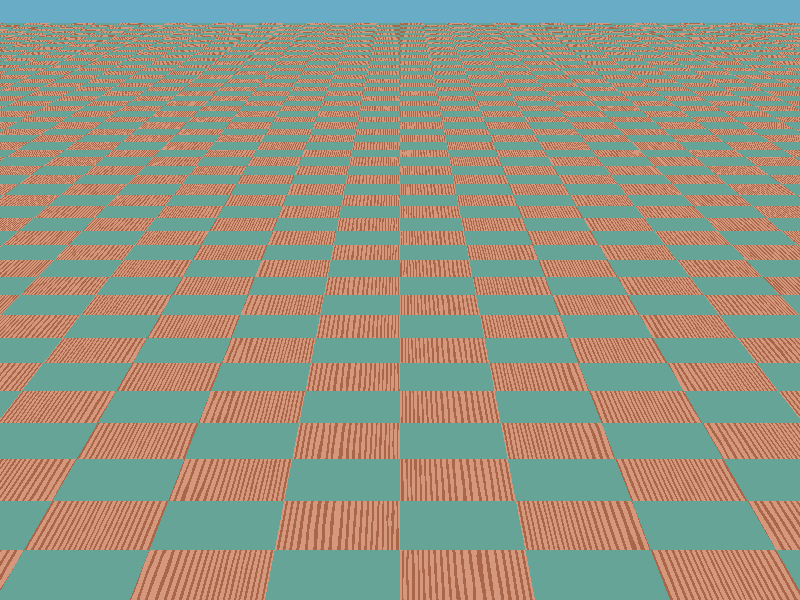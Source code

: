 #include "colors.inc"
#include "textures.inc"
#include "woods.inc"
#include "metals.inc"
#include "golds.inc"

background
{

  color Black

}

camera
{

  location <0, 5, -15>
  look_at <0, 1, 0>
  angle 30

}

plane { y, 0
    pigment {
      checker pigment { HuntersGreen }   ,

     pigment { P_WoodGrain8A }
  }
   finish {
      ambient 0.1
      diffuse 0.6
      phong .7
      reflection .5
   }
}

plane { z, 50
   pigment {
      color SteelBlue
   }
   finish {
      ambient 0.2
      diffuse 0.2
   }
}

#declare P0 = <-8, 0, -8>;//control
#declare P1 = < -5.5, 0, -5.5>;
#declare P2 = < -3, 0, -3>;
#declare P3 = < -1.00, 0, -1>;
#declare P4 = < 0, 0, 0>;
#declare P5 = < 1, 0, 1>;
#declare P6 = < 2, 0, 2>;
#declare P7 = < 3, 0, 3>;
#declare P8 = < 4, 0, 4>;
#declare P9 = < 4.75, 0, 4.75>;
#declare P10= < 5.25, 0, 5.25>;
#declare P11= <5.5, 0, 5.5>;
#declare P12= <5.125, 0, 5.125>;//control

#declare Spline_1 =
  spline {
    natural_spline
   -0.100, P0, // control point
    0.000, P1, // starting point
    0.100, P2,
    0.200, P3,
    0.300, P4,
    0.400, P5,
    0.500, P6,
    0.600, P7,
    0.700, P8,
    0.800, P9,
    0.900, P10,
    1.000, P11, // end point
    1.100, P12  // control point
  }

#declare Spline_2 =
  spline {
    natural_spline
   -0.100, P0, // control point
    0.000, P1, // starting point
    0.100, P2,
    0.200, P3,
    0.300, P4,
    0.400, P5,
    0.500, P6,
    0.600, P7,
    0.700, P8,
    0.800, P9,
    0.900, P10,
    1.000, P11, // end point
    1.100, P12  // control point
  }

intersection {
sphere{ <0,0,0>,0.66 
        texture{ pigment{ rgb<1.0,1.0,1>*0.05 } 
                 finish { phong 1 reflection{ 0.1 metallic 0.25} } 
               }
      }         box {<-0.5,-0.5,-0.5>,< 0.5,0.5,0.5>
     texture{
       pigment{rgb<0.8,0.8,0.8>*0.05}
       finish {phong 1 reflection{ 0.1 metallic 0.25}}
    } }
    rotate <0, 0, -clock*360> 
        translate<0,0.5,0> 
        translate Spline_1(clock+0/30)

       // end of sphere 
}

intersection {
sphere{ <0,0,0>,0.66
        texture{ pigment{ rgb<1.0,1.0,1>*0.05 }
                 finish { phong 1 reflection{ 0.1 metallic 0.25} }
               }
      }         box {<-0.5,-0.5,-0.5>,< 0.5,0.5,0.5>
     texture{
       pigment{rgb<0.8,0.8,0.8>*0.05}
       finish {phong 1 reflection{ 0.1 metallic 0.25}}
    } }
    rotate <0, 0, -clock*360>
        translate<0,0.5,0>
        translate Spline_2(clock+0/30)

       // end of sphere
}

  light_source {
    <2, 4, -1>
    color White
  }

  light_source {
    <2, 4, 1>
    color White
  }

  light_source { <0,10,30> color White }
